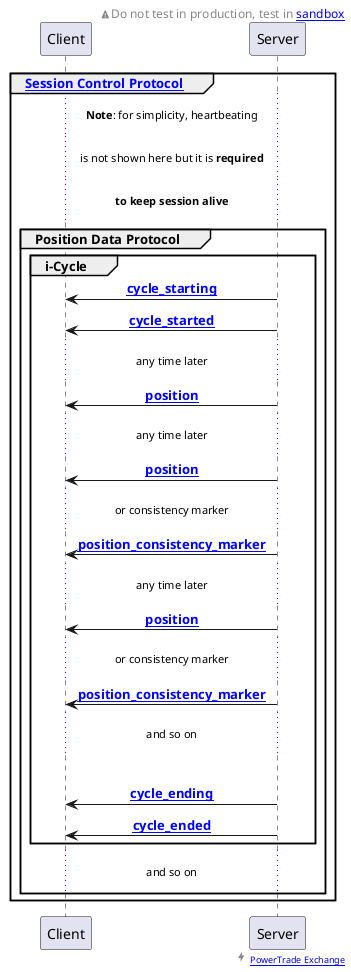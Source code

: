 @startuml position_data_protocol

' to support time duration and delays:
'!pragma teoz true

'skinparam handwritten true
'skinparam shadowing false

'skinparam monochrome true
skinparam sequenceMessageAlign center

'skinparam title {
'    BorderRoundCorner 5
'    BorderThickness 1
'    BorderColor black
'    BackgroundColor WhiteSmoke
'}

    '<font color=black>Warning:</font>
right header
    <size:12><&warning>Do not test in production, test in [[#WS_API_Services_Sandbox sandbox]]</size>
endheader

right footer <size:15><&bolt></size> <size:9>[[https://power.trade PowerTrade Exchange]]</size>

'entity Client
'entity Server

group <b>[[#session_control_with_auth Session Control Protocol]]</b>

    ... <b>Note</b>: for simplicity, heartbeating ...
    ... is not shown here but it is <b>required</b> ...
    ... <b>to keep session alive</b> ...

    group <b>Position Data Protocol</b>

        group i-Cycle
            Client <- Server : <b>[[#cycle_starting cycle_starting]]</b>
            Client <- Server : <b>[[#cycle_started cycle_started]]</b>
            ... any time later ...
            Client <- Server : <b>[[#position position]]</b>
            ... any time later ...
            Client <- Server : <b>[[#position position]]</b>
            ... or consistency marker ...
            Client <- Server : <b>[[#position_consistency_marker position_consistency_marker]]</b>
            ... any time later ...
            Client <- Server : <b>[[#position position]]</b>
            ... or consistency marker ...
            Client <- Server : <b>[[#position_consistency_marker position_consistency_marker]]</b>
            ... and so on ...
            |||
            Client <- Server : <b>[[#cycle_ending cycle_ending]]</b>
            Client <- Server : <b>[[#cycle_ended cycle_ended]]</b>
        end
        ... and so on ...
    end
end

@enduml
